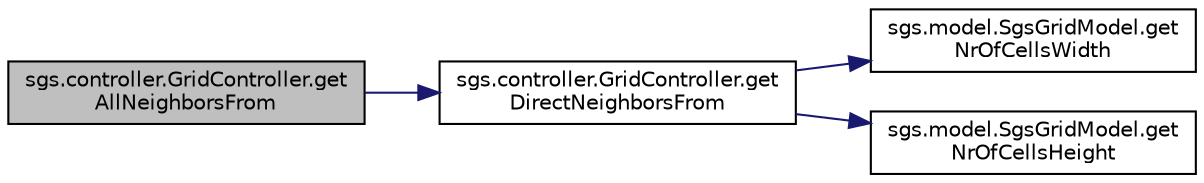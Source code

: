 digraph "sgs.controller.GridController.getAllNeighborsFrom"
{
  edge [fontname="Helvetica",fontsize="10",labelfontname="Helvetica",labelfontsize="10"];
  node [fontname="Helvetica",fontsize="10",shape=record];
  rankdir="LR";
  Node1 [label="sgs.controller.GridController.get\lAllNeighborsFrom",height=0.2,width=0.4,color="black", fillcolor="grey75", style="filled" fontcolor="black"];
  Node1 -> Node2 [color="midnightblue",fontsize="10",style="solid",fontname="Helvetica"];
  Node2 [label="sgs.controller.GridController.get\lDirectNeighborsFrom",height=0.2,width=0.4,color="black", fillcolor="white", style="filled",URL="$classsgs_1_1controller_1_1_grid_controller.html#a17ab80fb364ca37e00b2e51d51749be8"];
  Node2 -> Node3 [color="midnightblue",fontsize="10",style="solid",fontname="Helvetica"];
  Node3 [label="sgs.model.SgsGridModel.get\lNrOfCellsWidth",height=0.2,width=0.4,color="black", fillcolor="white", style="filled",URL="$classsgs_1_1model_1_1_sgs_grid_model.html#a4d559d431e6bffbf998e8a23d26f466f"];
  Node2 -> Node4 [color="midnightblue",fontsize="10",style="solid",fontname="Helvetica"];
  Node4 [label="sgs.model.SgsGridModel.get\lNrOfCellsHeight",height=0.2,width=0.4,color="black", fillcolor="white", style="filled",URL="$classsgs_1_1model_1_1_sgs_grid_model.html#a613cb09777314eba824339598dd709d7"];
}
